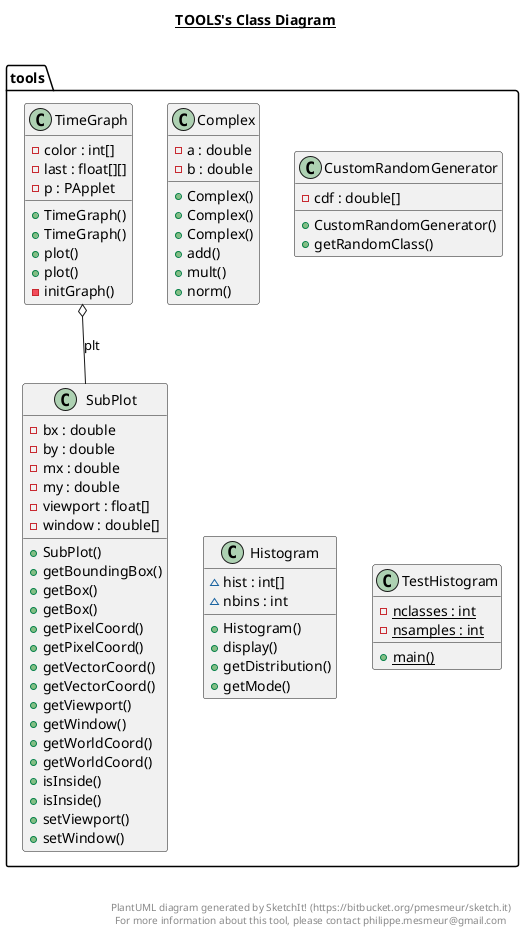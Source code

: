 @startuml

title __TOOLS's Class Diagram__\n

  namespace tools {
    class tools.Complex {
        - a : double
        - b : double
        + Complex()
        + Complex()
        + Complex()
        + add()
        + mult()
        + norm()
    }
  }
  

  namespace tools {
    class tools.CustomRandomGenerator {
        - cdf : double[]
        + CustomRandomGenerator()
        + getRandomClass()
    }
  }
  

  namespace tools {
    class tools.Histogram {
        ~ hist : int[]
        ~ nbins : int
        + Histogram()
        + display()
        + getDistribution()
        + getMode()
    }
  }
  

  namespace tools {
    class tools.SubPlot {
        - bx : double
        - by : double
        - mx : double
        - my : double
        - viewport : float[]
        - window : double[]
        + SubPlot()
        + getBoundingBox()
        + getBox()
        + getBox()
        + getPixelCoord()
        + getPixelCoord()
        + getVectorCoord()
        + getVectorCoord()
        + getViewport()
        + getWindow()
        + getWorldCoord()
        + getWorldCoord()
        + isInside()
        + isInside()
        + setViewport()
        + setWindow()
    }
  }
  

  namespace tools {
    class tools.TestHistogram {
        {static} - nclasses : int
        {static} - nsamples : int
        {static} + main()
    }
  }
  

  namespace tools {
    class tools.TimeGraph {
        - color : int[]
        - last : float[][]
        - p : PApplet
        + TimeGraph()
        + TimeGraph()
        + plot()
        + plot()
        - initGraph()
    }
  }
  

  tools.TimeGraph o-- tools.SubPlot : plt


right footer


PlantUML diagram generated by SketchIt! (https://bitbucket.org/pmesmeur/sketch.it)
For more information about this tool, please contact philippe.mesmeur@gmail.com
endfooter

@enduml
